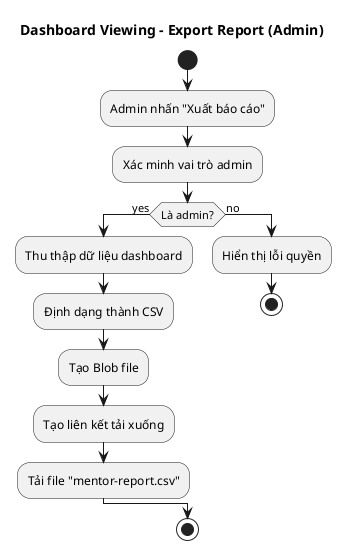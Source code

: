 @startuml
title Dashboard Viewing - Export Report (Admin)

start
:Admin nhấn "Xuất báo cáo";
:Xác minh vai trò admin;
if (Là admin?) then (yes)
    :Thu thập dữ liệu dashboard;
    :Định dạng thành CSV;
    :Tạo Blob file;
    :Tạo liên kết tải xuống;
    :Tải file "mentor-report.csv";
else (no)
    :Hiển thị lỗi quyền;
    stop
endif
stop

@enduml